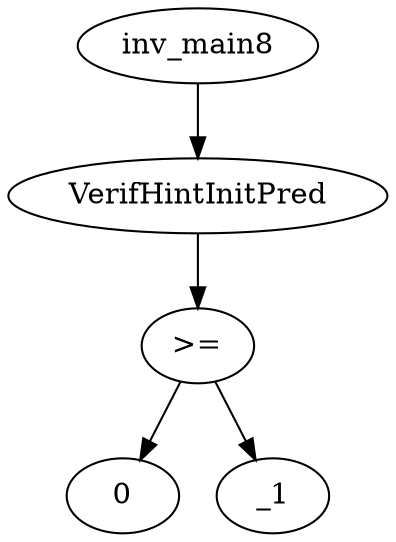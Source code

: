 digraph dag {
0 [label="inv_main8"];
1 [label="VerifHintInitPred"];
2 [label=">="];
3 [label="0"];
4 [label="_1"];
0->1[label=""]
1->2[label=""]
2->4[label=""]
2 -> 3[label=""]
}
